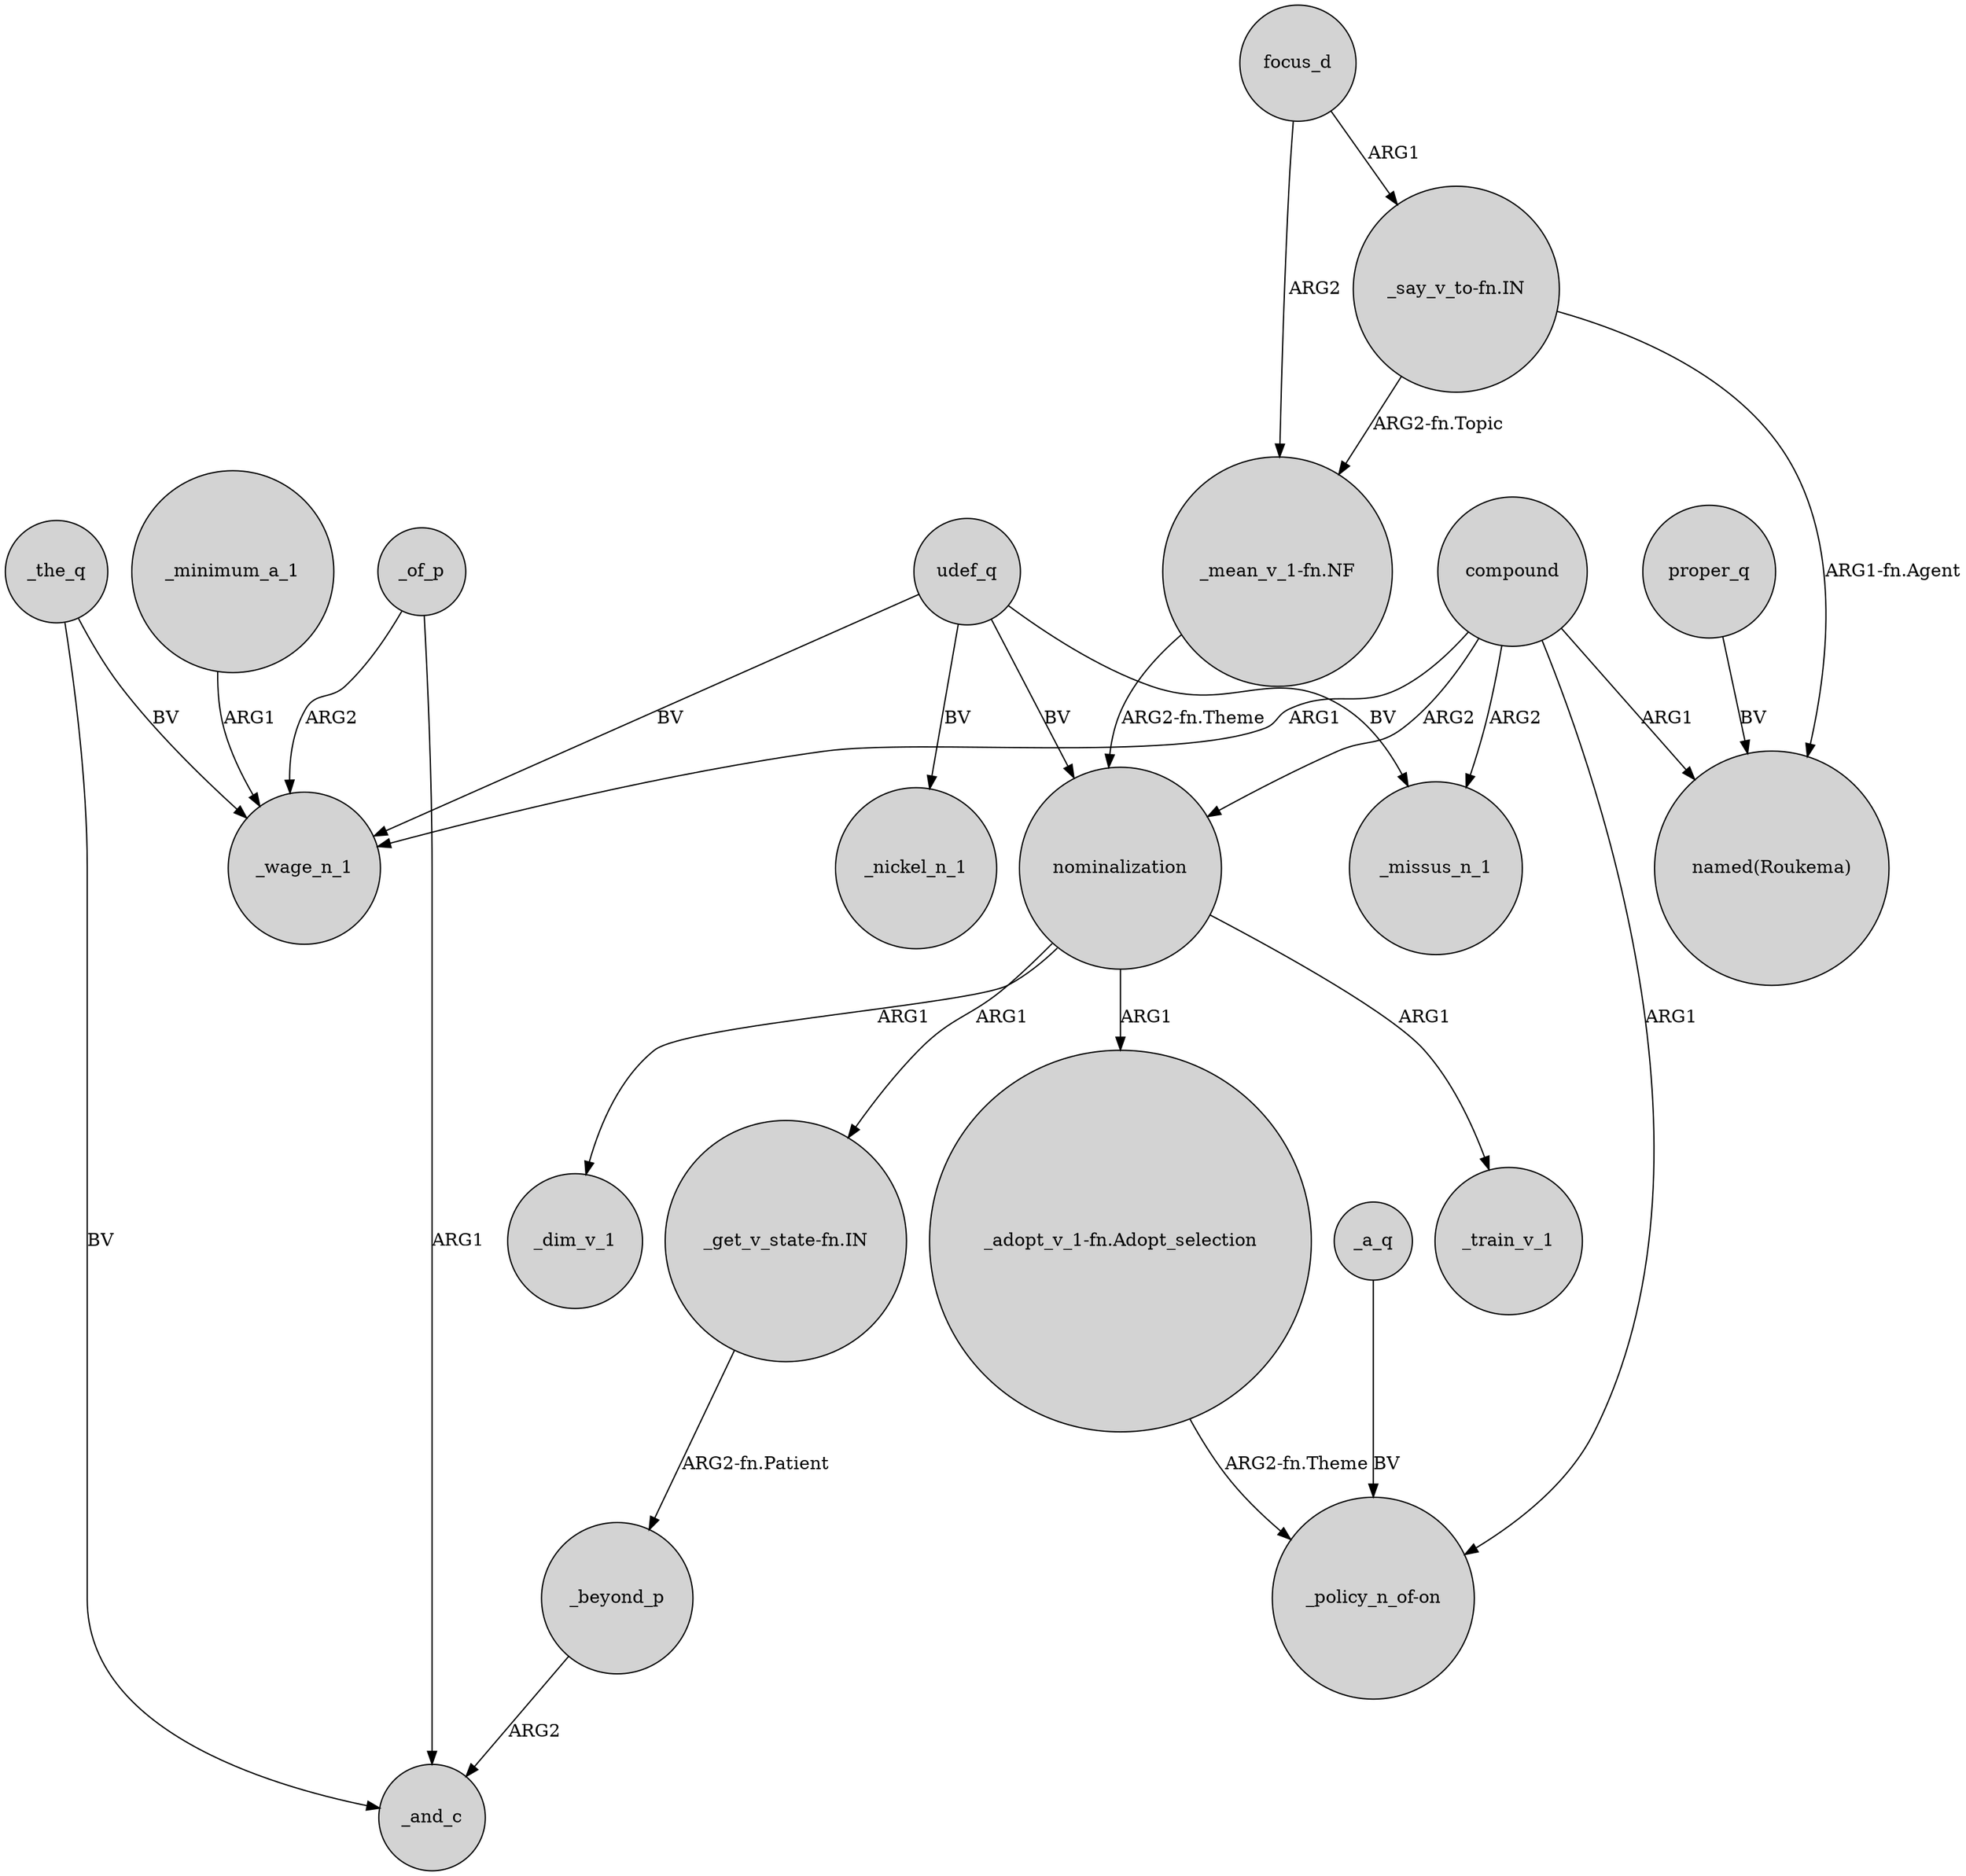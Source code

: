 digraph {
	node [shape=circle style=filled]
	_the_q -> _and_c [label=BV]
	_the_q -> _wage_n_1 [label=BV]
	nominalization -> _dim_v_1 [label=ARG1]
	udef_q -> _wage_n_1 [label=BV]
	compound -> "named(Roukema)" [label=ARG1]
	_minimum_a_1 -> _wage_n_1 [label=ARG1]
	_a_q -> "_policy_n_of-on" [label=BV]
	compound -> _missus_n_1 [label=ARG2]
	compound -> _wage_n_1 [label=ARG1]
	compound -> nominalization [label=ARG2]
	"_get_v_state-fn.IN" -> _beyond_p [label="ARG2-fn.Patient"]
	_of_p -> _wage_n_1 [label=ARG2]
	udef_q -> _missus_n_1 [label=BV]
	"_adopt_v_1-fn.Adopt_selection" -> "_policy_n_of-on" [label="ARG2-fn.Theme"]
	udef_q -> _nickel_n_1 [label=BV]
	nominalization -> "_adopt_v_1-fn.Adopt_selection" [label=ARG1]
	focus_d -> "_say_v_to-fn.IN" [label=ARG1]
	proper_q -> "named(Roukema)" [label=BV]
	"_mean_v_1-fn.NF" -> nominalization [label="ARG2-fn.Theme"]
	compound -> "_policy_n_of-on" [label=ARG1]
	focus_d -> "_mean_v_1-fn.NF" [label=ARG2]
	"_say_v_to-fn.IN" -> "_mean_v_1-fn.NF" [label="ARG2-fn.Topic"]
	nominalization -> "_get_v_state-fn.IN" [label=ARG1]
	_of_p -> _and_c [label=ARG1]
	udef_q -> nominalization [label=BV]
	"_say_v_to-fn.IN" -> "named(Roukema)" [label="ARG1-fn.Agent"]
	nominalization -> _train_v_1 [label=ARG1]
	_beyond_p -> _and_c [label=ARG2]
}
